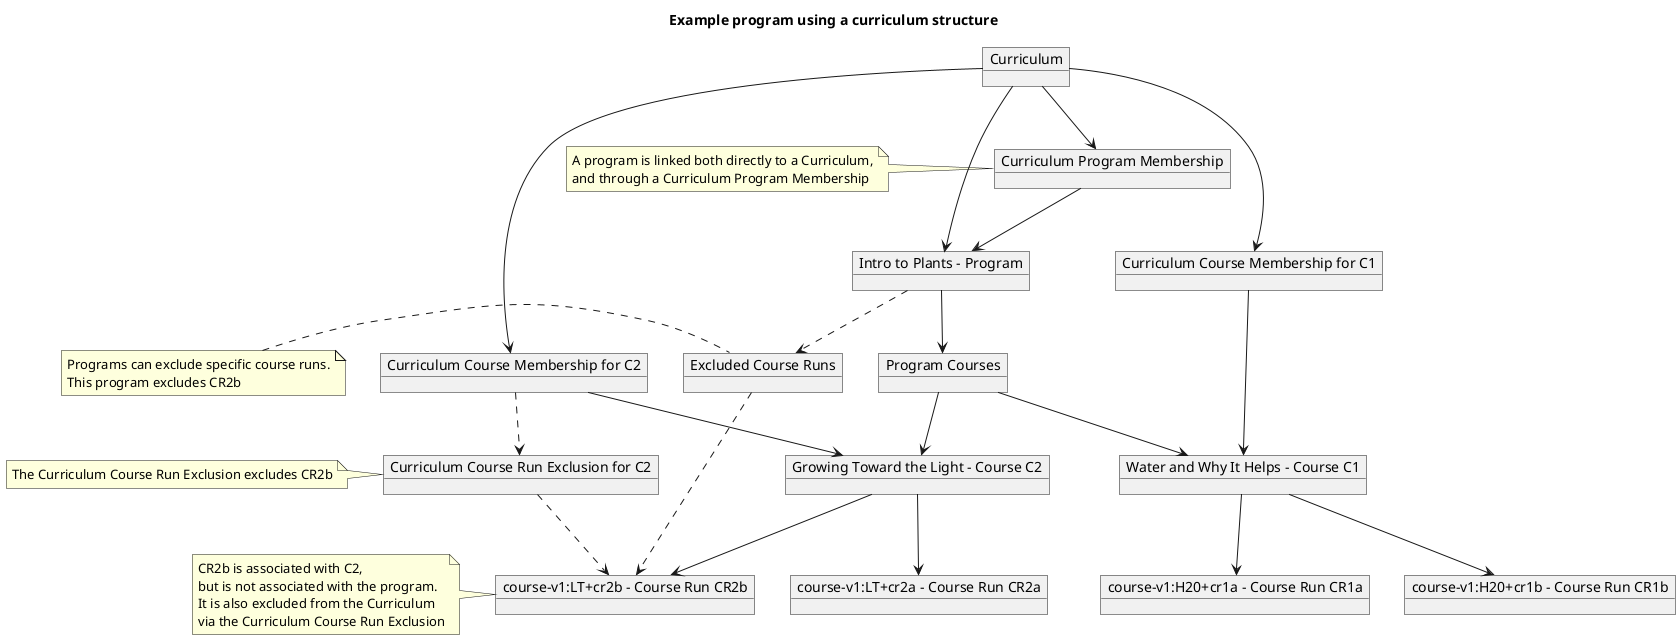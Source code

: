 @startuml

title Example program using a curriculum structure

object "Curriculum" as c
object "Curriculum Program Membership" as cpm
object "Curriculum Course Membership for C1" as ccm1
object "Curriculum Course Membership for C2" as ccm2
object "Curriculum Course Run Exclusion for C2" as ccre2

object "Intro to Plants - Program" as p
object "Program Courses" as pc
object "Excluded Course Runs" as ecr

object "Water and Why It Helps - Course C1" as c1
object "course-v1:H20+cr1a - Course Run CR1a" as cr1a
object "course-v1:H20+cr1b - Course Run CR1b" as cr1b

object "Growing Toward the Light - Course C2" as c2
object "course-v1:LT+cr2a - Course Run CR2a" as cr2a
object "course-v1:LT+cr2b - Course Run CR2b" as cr2b

c --> p
c --> cpm
cpm --> p
note left of cpm:A program is linked both directly to a Curriculum,\nand through a Curriculum Program Membership

c --> ccm1
c --> ccm2
ccm1 --> c1
ccm2 --> c2
ccm2 ..> ccre2
ccre2 ..> cr2b
note left of ccre2: The Curriculum Course Run Exclusion excludes CR2b

p --> pc
pc --> c1
pc --> c2
p ..> ecr
ecr ..> cr2b
note left of ecr: Programs can exclude specific course runs.\nThis program excludes CR2b

c1 --> cr1a
c1 --> cr1b

c2 --> cr2a
c2 --> cr2b
note left of cr2b: CR2b is associated with C2,\nbut is not associated with the program.\nIt is also excluded from the Curriculum\nvia the Curriculum Course Run Exclusion

@enduml
